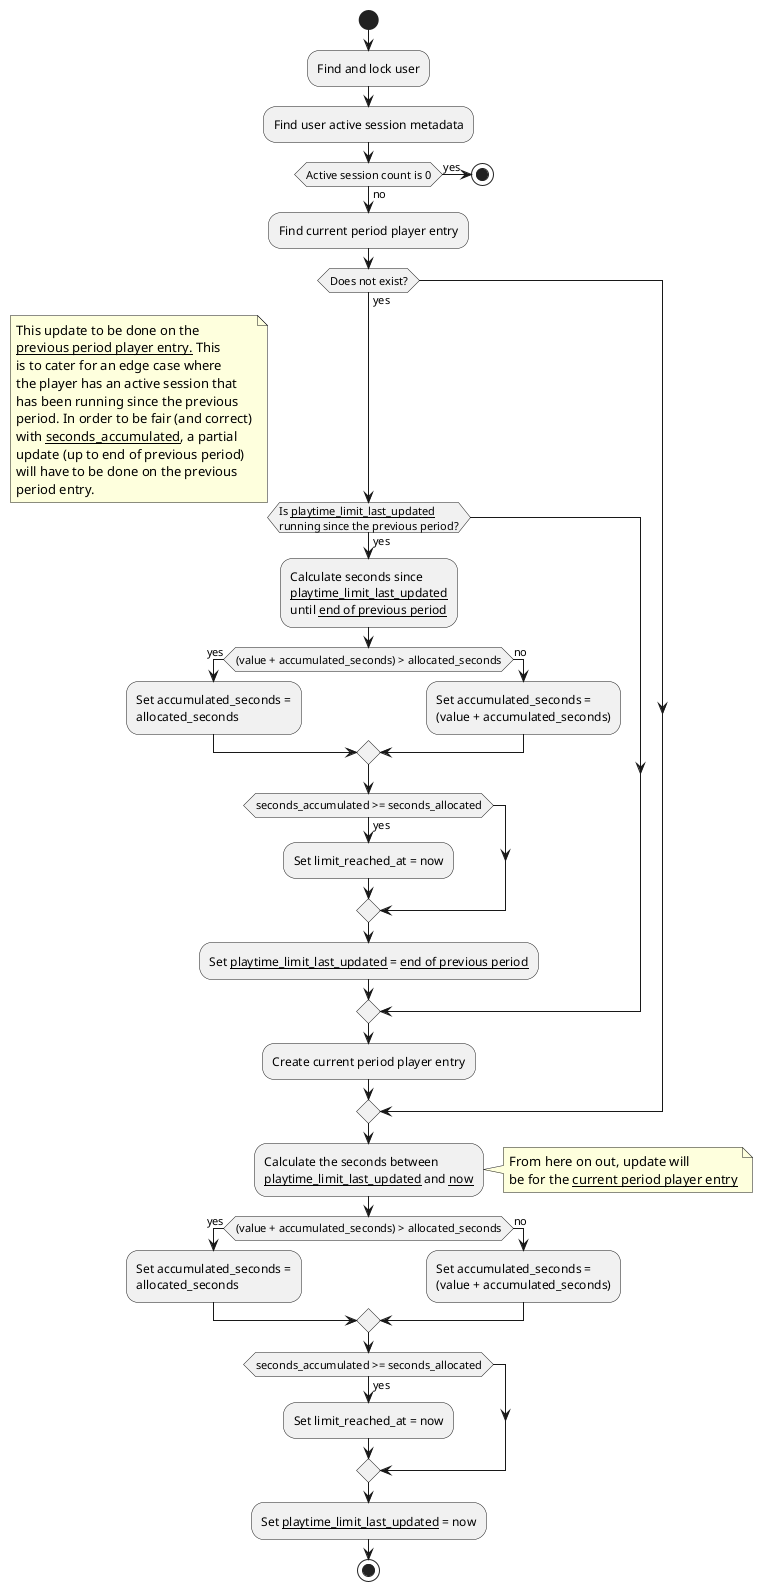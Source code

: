 [plantuml]
----
@startuml
start
:Find and lock user;
:Find user active session metadata;
if (Active session count is 0) then (yes)
  stop
else (no)
  :Find current period player entry;
  if (Does not exist?) then (yes)
    if (Is __playtime_limit_last_updated__
running since the previous period?) then (yes)
      note left
      This update to be done on the
      __previous period player entry.__ This
      is to cater for an edge case where
      the player has an active session that
      has been running since the previous
      period. In order to be fair (and correct)
      with __seconds_accumulated__, a partial
      update (up to end of previous period)
      will have to be done on the previous
      period entry.
      end note
      :Calculate seconds since
      __playtime_limit_last_updated__
      until __end of previous period__;
      if ((value + accumulated_seconds) > allocated_seconds) then (yes)
        :Set accumulated_seconds =
        allocated_seconds;
      else (no)
        :Set accumulated_seconds =
        (value + accumulated_seconds);
      endif
      if (seconds_accumulated >= seconds_allocated) then (yes)
        :Set limit_reached_at = now;
      endif
      :Set __playtime_limit_last_updated__ = __end of previous period__;
    endif
    :Create current period player entry;
  endif
:Calculate the seconds between
__playtime_limit_last_updated__ and __now__;
note right
From here on out, update will
be for the __current period player entry__
end note
if ((value + accumulated_seconds) > allocated_seconds) then (yes)
  :Set accumulated_seconds =
  allocated_seconds;
else (no)
  :Set accumulated_seconds =
  (value + accumulated_seconds);
endif
if (seconds_accumulated >= seconds_allocated) then (yes)
  :Set limit_reached_at = now;
endif
:Set __playtime_limit_last_updated__ = now;
endif
stop
@enduml
----
[plantuml]
